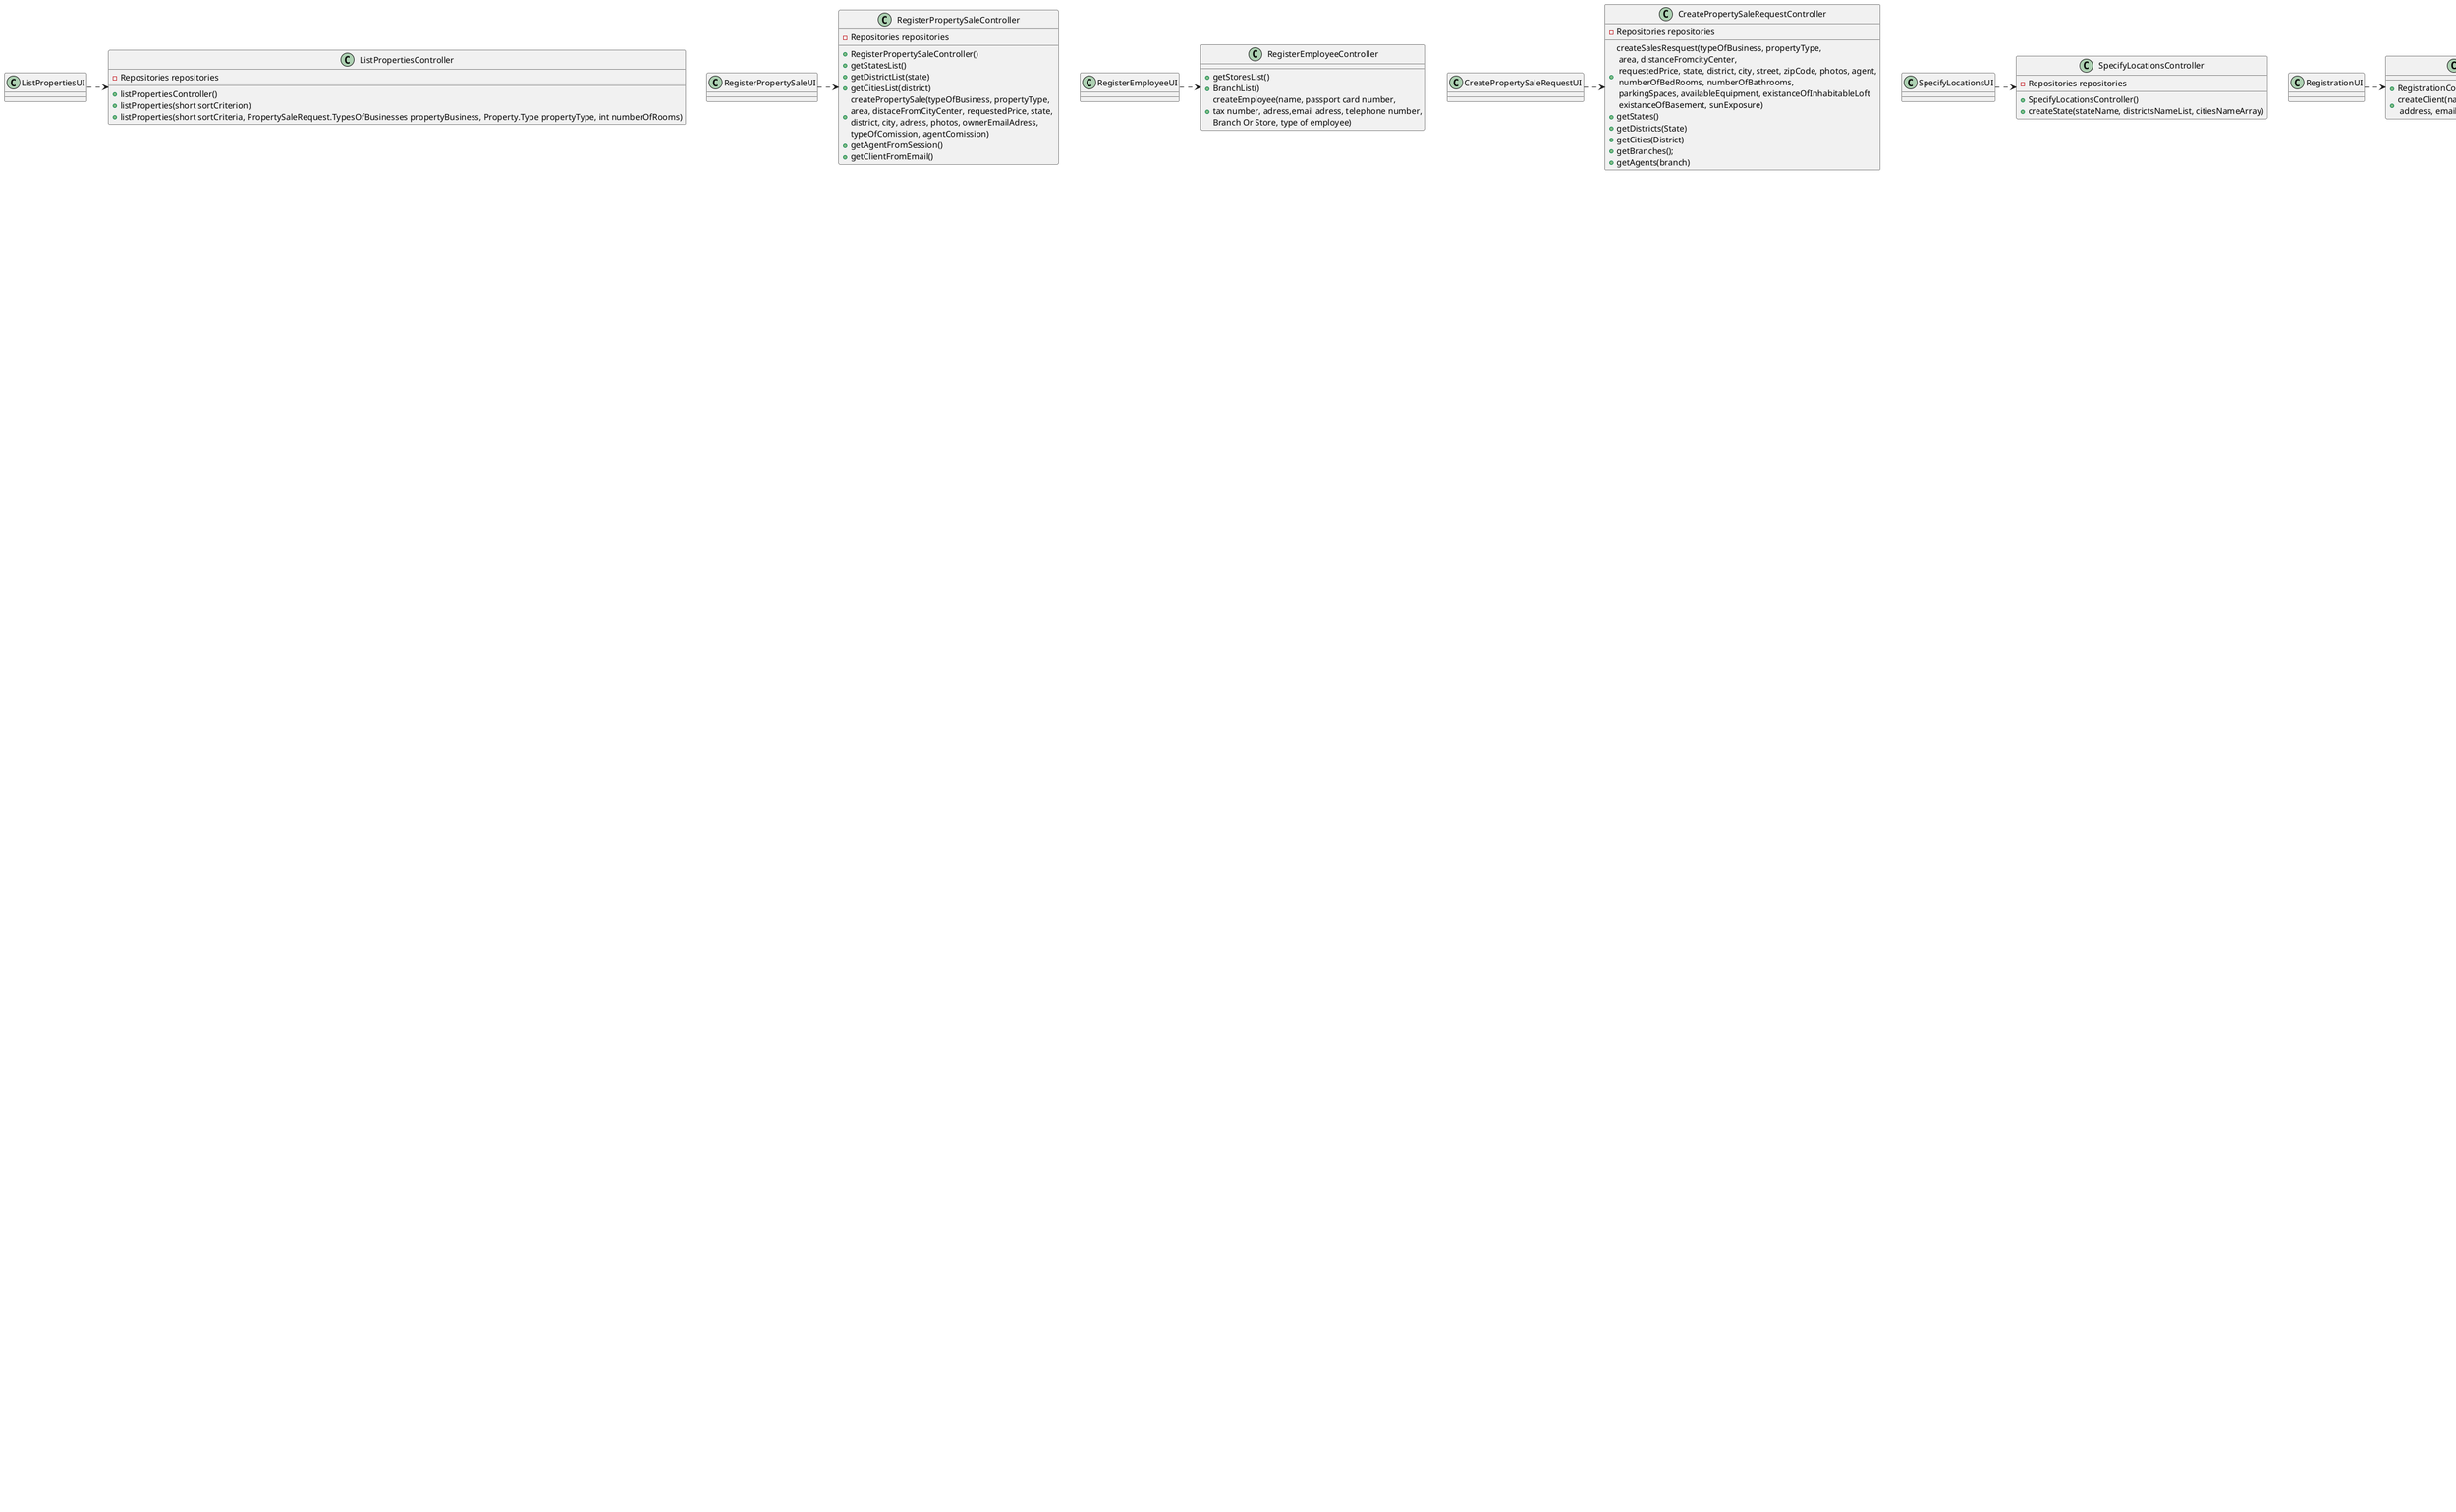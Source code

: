 @startuml

'repositories
class Repositories {
__
-Repositories()
+ getInstance() : Repositories
+ getLocationsRepository()
+ getBranchesRepository()
+ getClientRepository()
+ getPropertySaleRepository()
+ getPropertySaleRequestRepositories()
+ getSystemAdministratorRepository()
}

class SystemAdministratorRepository{
-SystemAdministrator
+createSystemAdministrator()
}

class PropertySaleRepository{
+ listProperties(String sortCriterion, int filterAttributes)
+ getMaxAttributes()
}

class LocationsRepository{
+ getStatesList()
+ createState(stateName, districtsNameList, citiesNameArray)
+ addState(State)
- isValid(State)
}

class BranchesRepository {
__
+ getAgentFromEmail(email)
+ getBrancheslist()
+ getStoresBranchList()
+getAgents(branch)
}

class ClientsRepository {
-ArrayList Clients
+addClient(client)
+isValid(client)
+createClient(name,citizenCardNumber, taxNumber\n address, emailAddress, telephoneNumber, password)
}

class AuthenticationRepository{
+addUser(emailAddress,password,name)
}

class PropertySaleRequestRepository{
+createSalesResquest(Input Data)
+addPropertySalesRequest(PropertySalesRequest)
+isValid(PropertySalesRequest)
+equals(PropertySalesRequest)
}


'controllers

class ListPropertiesController {
-Repositories repositories
    + listPropertiesController()
    + listProperties(short sortCriterion)
    + listProperties(short sortCriteria, PropertySaleRequest.TypesOfBusinesses propertyBusiness, Property.Type propertyType, int numberOfRooms)
}

class RegisterPropertySaleController{
-Repositories repositories
__
+ RegisterPropertySaleController()
+ getStatesList()
+ getDistrictList(state)
+ getCitiesList(district)
+ createPropertySale(typeOfBusiness, propertyType, \narea, distaceFromCityCenter, requestedPrice, state, \ndistrict, city, adress, photos, ownerEmailAdress, \ntypeOfComission, agentComission)
+ getAgentFromSession()
+ getClientFromEmail()
}


class RegistrationController{
+RegistrationController()
+createClient(name,citizenCardNumber, taxNumber\n address, emailAddress, telephoneNumber, password)
}


class SpecifyLocationsController {
-Repositories repositories
__
+ SpecifyLocationsController()
+ createState(stateName, districtsNameList, citiesNameArray)
}

class CreatePropertySaleRequestController {
-Repositories repositories
+createSalesResquest(typeOfBusiness, propertyType,\n area, distanceFromcityCenter,\n requestedPrice, state, district, city, street, zipCode, photos, agent,\n numberOfBedRooms, numberOfBathrooms,\n parkingSpaces, availableEquipment, existanceOfInhabitableLoft\n existanceOfBasement, sunExposure)
+getStates()
+getDistricts(State)
+getCities(District)
+getBranches();
+getAgents(branch)
}

'UI
class ListPropertiesUI {
}

class RegistrationUI{
}

class SpecifyLocationsUI {

}

class RegisterEmployeeUI {
}

class CreatePropertySaleRequestUI{
}

class RegisterPropertySaleUI{
}

'Domain
'property
class PropertySaleRequest{
- int typeOfBusiness
- float requestedPrice
+ SortByCity()
}

class RegisterEmployeeController{
__
+ getStoresList()
+ BranchList()
+ createEmployee(name, passport card number, \ntax number, adress,email adress, telephone number,\nBranch Or Store, type of employee)
}

class PropertySale {
- CommissionType typeOfCommission
- double commission
__
+ SortByPrice()
+ calculatePrice()
+ isValid()
+ equals(obj)
}

abstract Property {
- float area
- String street
- String zipCode
- float distanceFromCityCenter
__
+ isValid()
+ toString()
+ equals(obj
}

abstract ResidentialProperty {
- int numberOfBedrooms
- int numberOfBathrooms
- int numerOfParkingSpaces
- String availableEquipment
+ equals(obj)
}

class Land {
+ equals(obj)
+ toString()
}

class Apartment {
+ toString()
}

class House {
- boolean existanceOfBasement
- boolean existanceOfInhabitableLoft
- SunExposure sunExposure
+ equals(obj)
+ toString()
}

'locations
class State {
+ getDistricts()
+ equals(obj)
+ isValid()
}


class District {
+ getCities()
+ isValid()
}

class City {
}

class Location {
- String name
- List<Location> locations
__
+ isValid()
- isNameValid()
+ toString()
+ compareTo()
}

'store and employees

class Branch {
- List<Store> stores
- NetworkManager networkManager
__
+ getAgentFromEmail(email)
+ createStore()
+ createNetworkManager()
+ addNetworkManager(networkManager)
+ isNetworkManagerValid(networkManager)
}

class Store {
- List<Agent> agents
- StoreManager storeManager
__
+ getStoresBranchList()
+ getStoresList()
+ creatAgent(name,passportNumber,taxNumber,address,email,phoneNumber)
+ addAgent(agent)
+ getAgentFromEmail(email)
+ isAgentValid(agent)
+ createStoreManager(name,passportNumber,taxNumber,address,email,phoneNumber)
+ addStoreManager(storeManager)
+ isStoreManagerValid(storeManager);
}


class Employee {
- String name
- int passportCardNumber
- int taxNumber
- String Adress
- Email email
- int phoneNumber
+ equals(obj)
+ isValid()
}

class Agent {
__
+equals(obj)
+hasEmail(email);
}



class NetworkManager {
+equals(obj)
}

class SystemAdministrator {
+equals(obj)
}


class StoreManager {
+equals(obj)
}



'Session
class AplicationSession{
__
+ static getInstance()
+ get CurrentSession()
}

class UserSession{
__
+ getUserId()
}

class AuthFacade{
+addUser(emailAddress,password,name)
}


'client
class Client {
    - name
    - emailAddress
    -telephoneNumber
    - citizenCardNumber
    - phone
    -taxNumber
    -address
    +hasEmail(String)
    +hasEmail(Email)
    +isValid()
    +equals(obj)

}

class Owner {

}

'-------------------------------

'UI TO Controller
ListPropertiesUI .> ListPropertiesController
RegisterPropertySaleUI  .right> RegisterPropertySaleController
RegisterEmployeeUI .> RegisterEmployeeController
CreatePropertySaleRequestUI .> CreatePropertySaleRequestController
SpecifyLocationsUI .> SpecifyLocationsController
RegistrationUI .> RegistrationController


'repositories
Repositories --> Repositories : instance
Repositories --> "1" LocationsRepository
Repositories --> "1" BranchesRepository
Repositories --> "1" PropertySaleRepository
Repositories --> "1" PropertySaleRequestRepository
Repositories --> "1" ClientsRepository
Repositories --> "1" AuthenticationRepository
Repositories --> "1" SystemAdministratorRepository
'PropertySale
PropertySaleRepository --> "0..*" PropertySale
PropertySale --|> PropertySaleRequest
PropertySaleRequestRepository --> "0..*" PropertySaleRequest

PropertySaleRequest --o "1" Agent

'Property
Property --o Owner
PropertySaleRequest --> "1" Property
Land --|> Property
ResidentialProperty --|> Property
Apartment --|> ResidentialProperty
House --|> ResidentialProperty

Property --o "1" State
Property --o "1" District
Property --o "1" City

'locations
LocationsRepository --> "0..*" State

State --> "1..*" District

District --> "1..*" City
State --|> Location
District --|> Location
City --|> Location

'branches
BranchesRepository --> "0..*" Branch
Branch --> "0..*" Store
Branch --> "0..1" NetworkManager
Store --> "0..1" StoreManager
Store --> "0..*" Agent

'client
ClientsRepository --> "0..*" Client
Owner --|> Client

'Emplyoee
SystemAdministrator --|> Employee
NetworkManager --|> Employee
Agent --|> Employee
StoreManager --|> Employee
SystemAdministratorRepository --> SystemAdministrator
@enduml